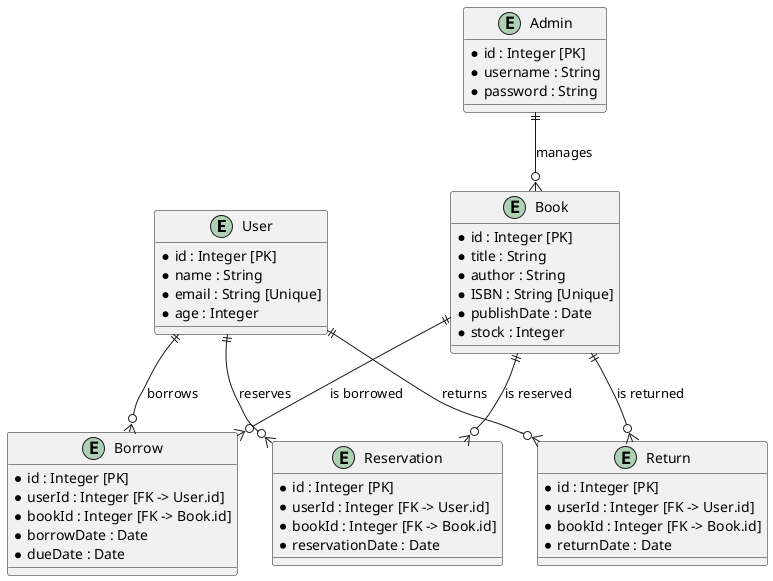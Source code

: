 @startuml

entity User {
    * id : Integer [PK]
    * name : String
    * email : String [Unique]
    * age : Integer
}

entity Admin {
    * id : Integer [PK]
    * username : String
    * password : String
}

entity Book {
    * id : Integer [PK]
    * title : String
    * author : String
    * ISBN : String [Unique]
    * publishDate : Date
    * stock : Integer
}

entity Borrow {
    * id : Integer [PK]
    * userId : Integer [FK -> User.id]
    * bookId : Integer [FK -> Book.id]
    * borrowDate : Date
    * dueDate : Date
}

entity Return {
    * id : Integer [PK]
    * userId : Integer [FK -> User.id]
    * bookId : Integer [FK -> Book.id]
    * returnDate : Date
}

entity Reservation {
    * id : Integer [PK]
    * userId : Integer [FK -> User.id]
    * bookId : Integer [FK -> Book.id]
    * reservationDate : Date
}

User ||--o{ Borrow : borrows
User ||--o{ Return : returns
User ||--o{ Reservation : reserves
Book ||--o{ Borrow : is borrowed
Book ||--o{ Return : is returned
Book ||--o{ Reservation : is reserved
Admin ||--o{ Book : manages

@enduml
